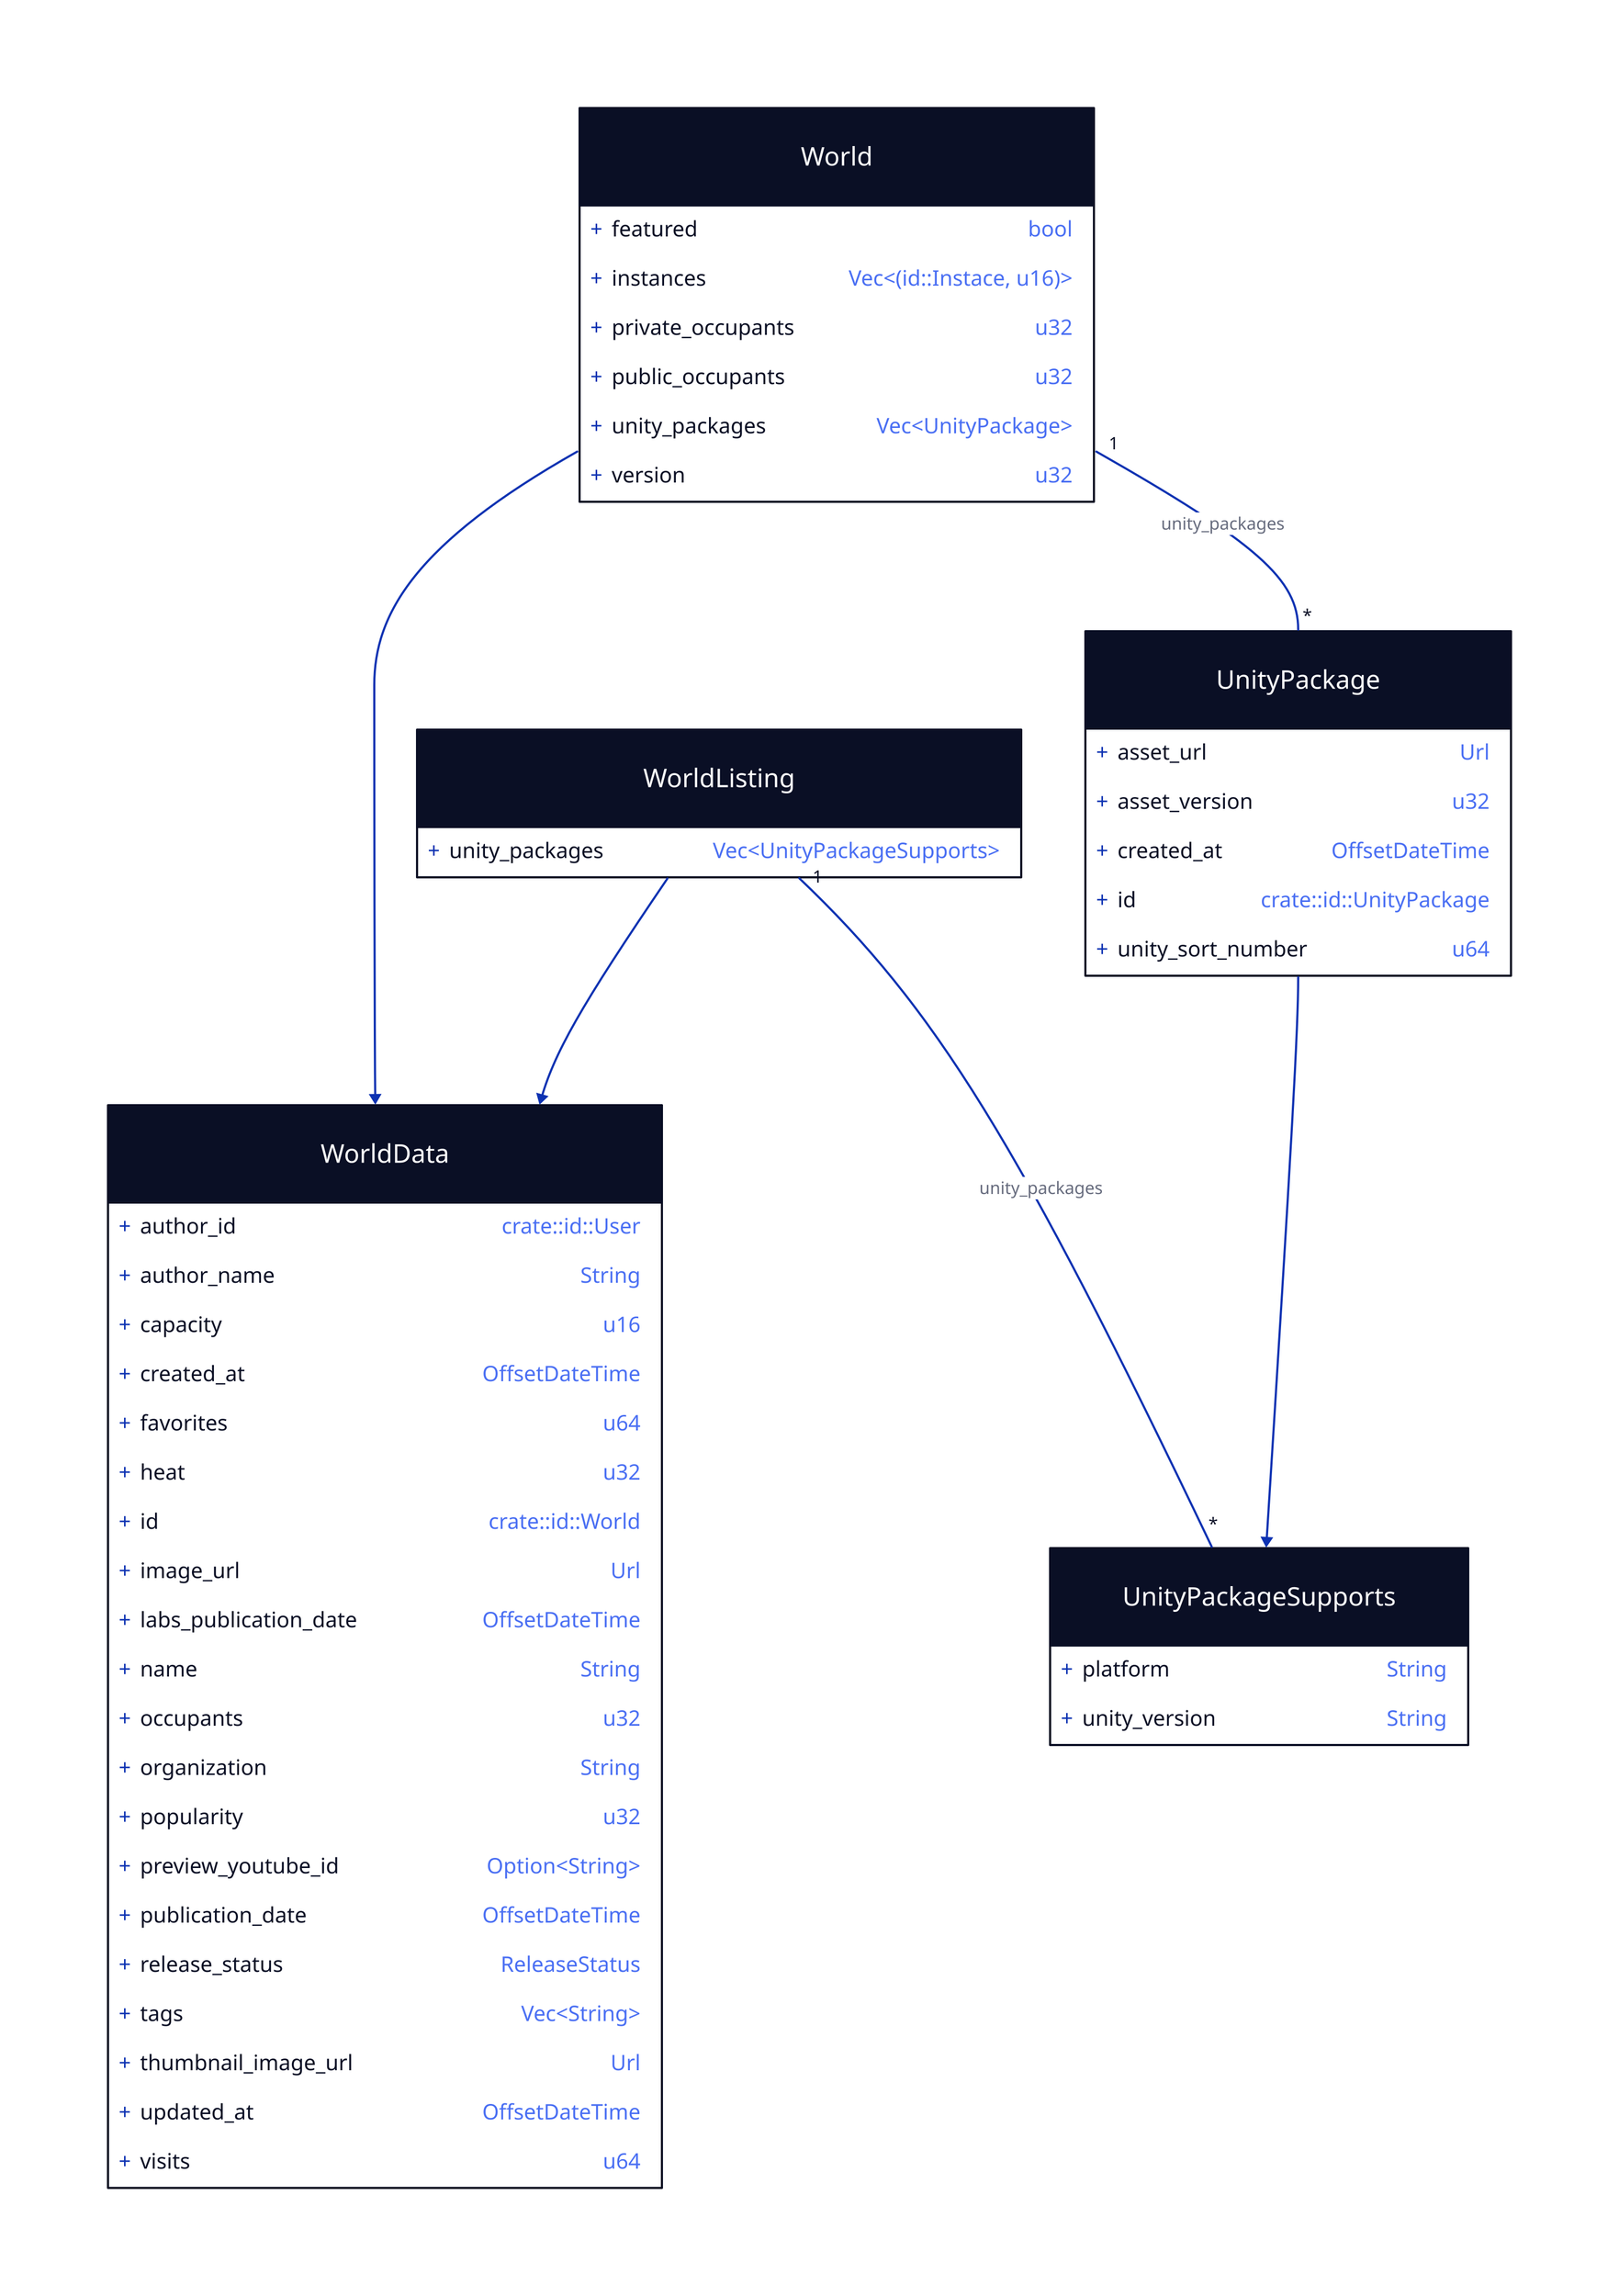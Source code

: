 

UnityPackageSupports: {
  shape: class

	platform: String
	unity_version: String
}

UnityPackage: {
	shape: class

	asset_url: Url
	asset_version: u32
	created_at: OffsetDateTime
	id: crate::id::UnityPackage
	unity_sort_number: u64
}
UnityPackage -> UnityPackageSupports


WorldData: {
	shape: class

	author_id: crate::id::User
	author_name: String
	capacity: u16
	created_at: OffsetDateTime
	favorites: u64
	heat: u32
	id: crate::id::World
	image_url: Url
	labs_publication_date: OffsetDateTime
	name: String
	occupants: u32
	organization: String
	popularity: u32
	preview_youtube_id: Option<String>
	publication_date: OffsetDateTime
	release_status: ReleaseStatus
	tags: Vec<String>
	thumbnail_image_url: Url
	updated_at: OffsetDateTime
	visits: u64
}

WorldListing: {
	shape: class

	unity_packages: Vec<UnityPackageSupports>
}
WorldListing -> WorldData
WorldListing -- UnityPackageSupports: "unity_packages" {
	source-arrowhead.label: 1
	target-arrowhead.label: *
}


World: {
	shape: class

	featured: bool
	instances: Vec<(id::Instace, u16)>
	private_occupants: u32
	public_occupants: u32
	unity_packages: Vec<UnityPackage>
	version: u32
}
World -> WorldData
World -- UnityPackage: "unity_packages" {
	source-arrowhead.label: 1
	target-arrowhead.label: *
}
